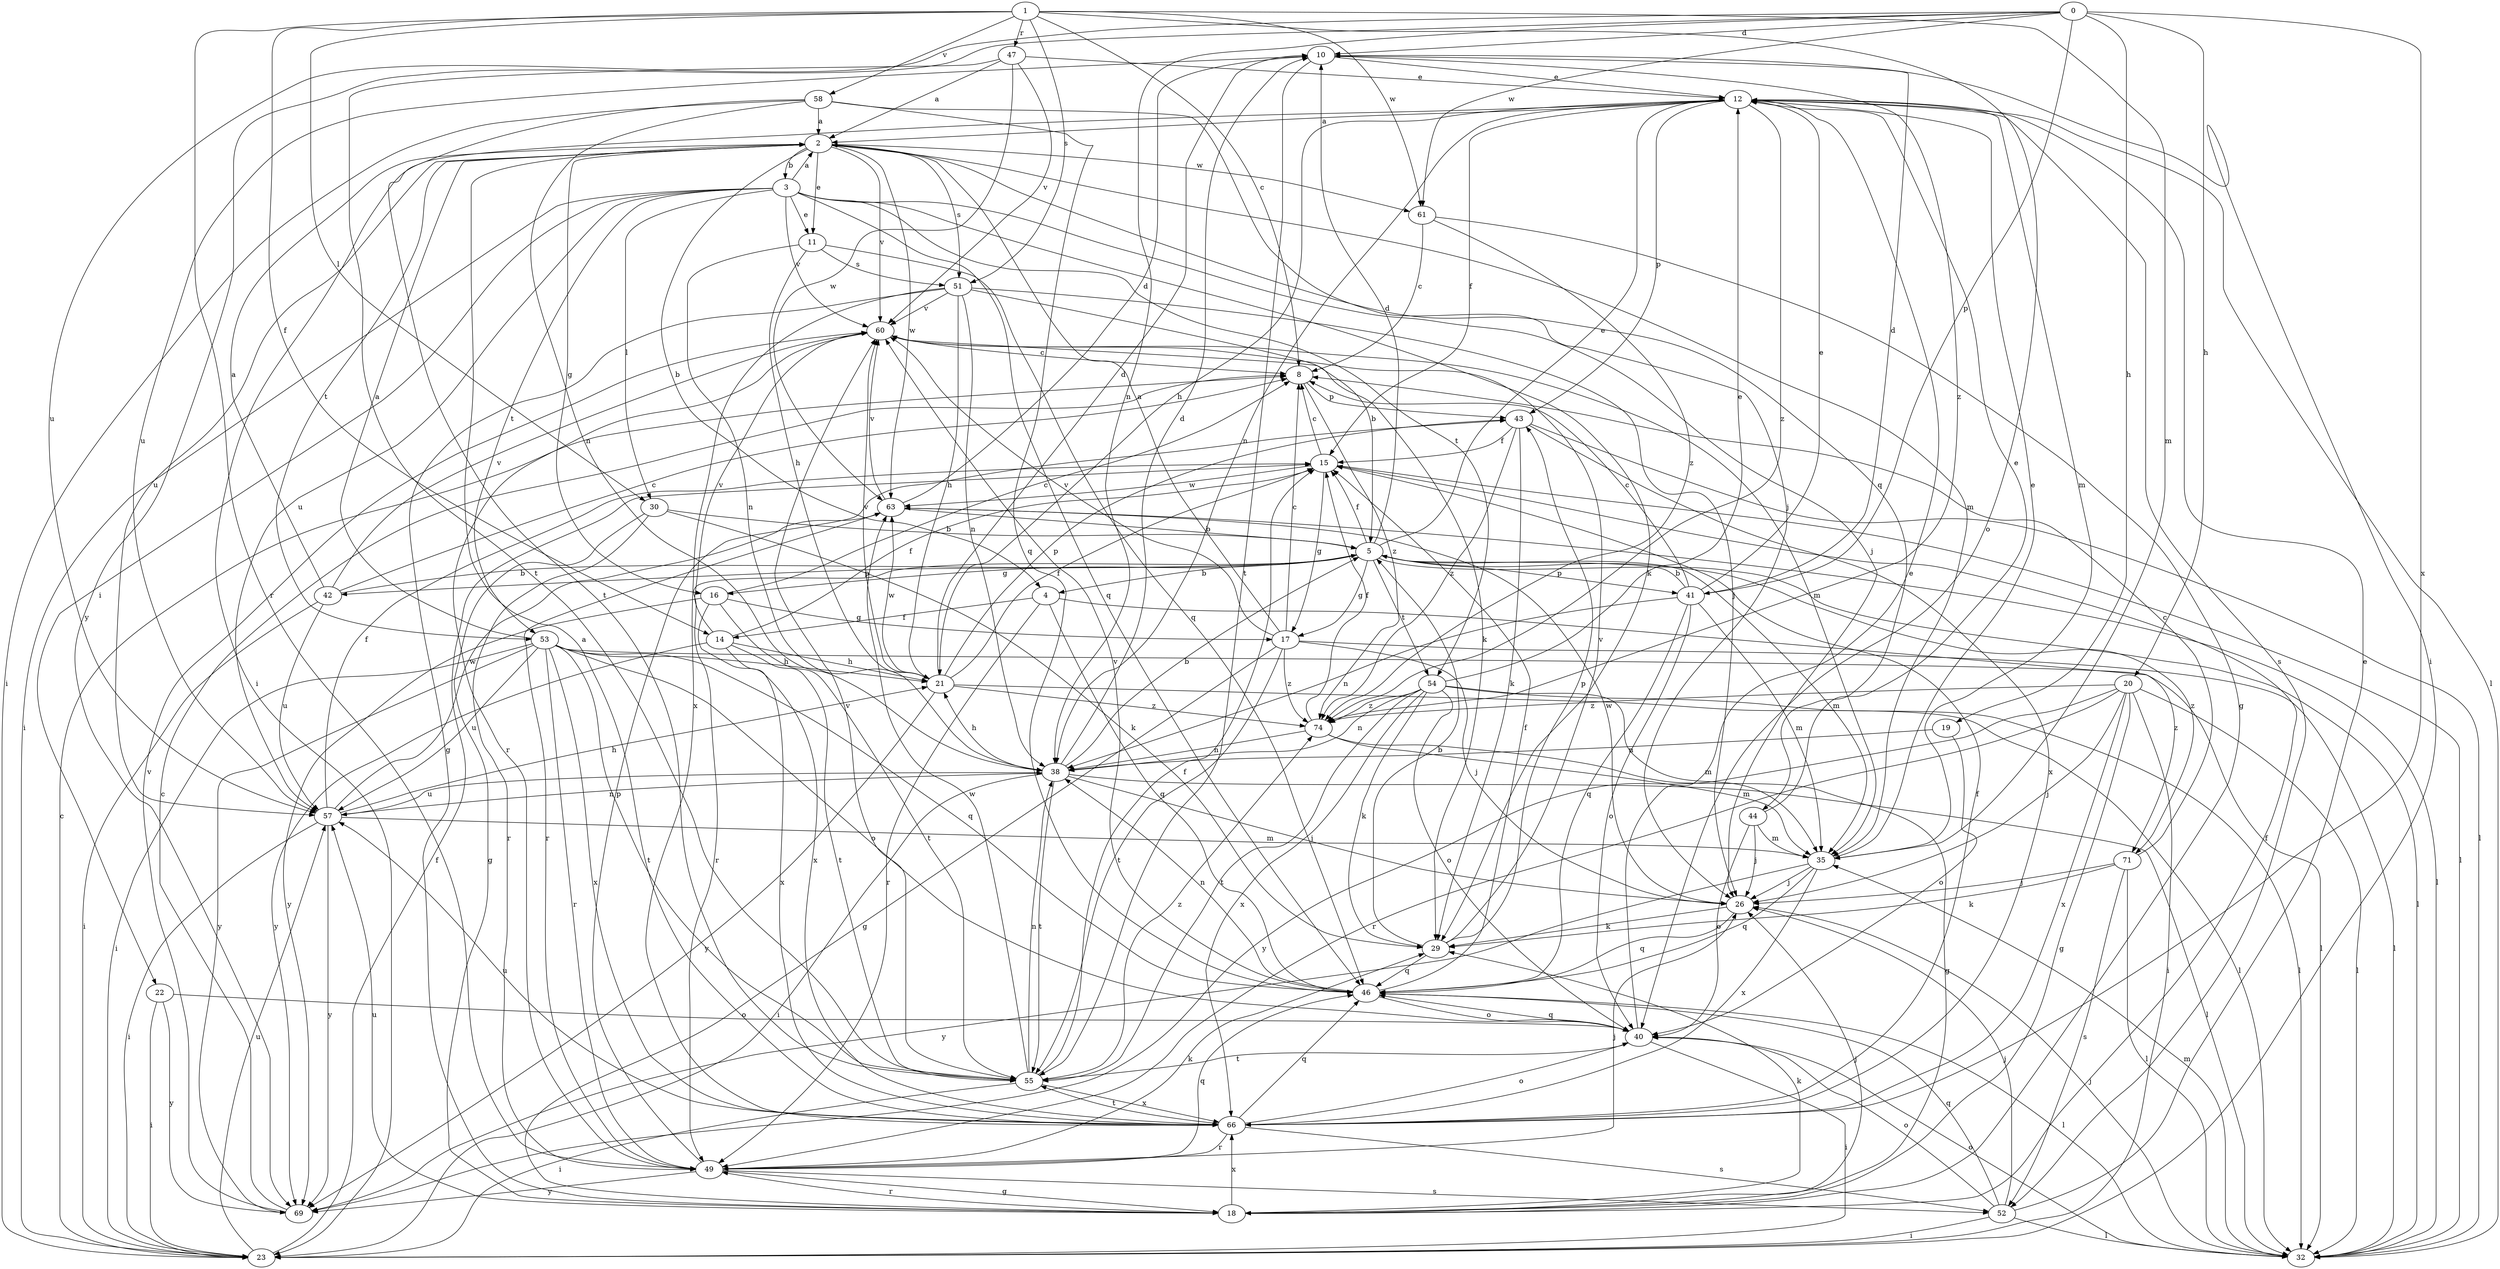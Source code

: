 strict digraph  {
0;
1;
2;
3;
4;
5;
8;
10;
11;
12;
14;
15;
16;
17;
18;
19;
20;
21;
22;
23;
26;
29;
30;
32;
35;
38;
40;
41;
42;
43;
44;
46;
47;
49;
51;
52;
53;
54;
55;
57;
58;
60;
61;
63;
66;
69;
71;
74;
0 -> 10  [label=d];
0 -> 19  [label=h];
0 -> 20  [label=h];
0 -> 38  [label=n];
0 -> 41  [label=p];
0 -> 57  [label=u];
0 -> 61  [label=w];
0 -> 66  [label=x];
0 -> 69  [label=y];
1 -> 8  [label=c];
1 -> 14  [label=f];
1 -> 30  [label=l];
1 -> 35  [label=m];
1 -> 40  [label=o];
1 -> 47  [label=r];
1 -> 49  [label=r];
1 -> 51  [label=s];
1 -> 58  [label=v];
1 -> 61  [label=w];
2 -> 3  [label=b];
2 -> 4  [label=b];
2 -> 11  [label=e];
2 -> 16  [label=g];
2 -> 35  [label=m];
2 -> 44  [label=q];
2 -> 51  [label=s];
2 -> 53  [label=t];
2 -> 57  [label=u];
2 -> 60  [label=v];
2 -> 61  [label=w];
2 -> 63  [label=w];
3 -> 2  [label=a];
3 -> 11  [label=e];
3 -> 22  [label=i];
3 -> 23  [label=i];
3 -> 26  [label=j];
3 -> 29  [label=k];
3 -> 30  [label=l];
3 -> 46  [label=q];
3 -> 53  [label=t];
3 -> 54  [label=t];
3 -> 57  [label=u];
3 -> 60  [label=v];
4 -> 14  [label=f];
4 -> 46  [label=q];
4 -> 49  [label=r];
4 -> 71  [label=z];
5 -> 4  [label=b];
5 -> 10  [label=d];
5 -> 12  [label=e];
5 -> 15  [label=f];
5 -> 16  [label=g];
5 -> 17  [label=g];
5 -> 32  [label=l];
5 -> 35  [label=m];
5 -> 41  [label=p];
5 -> 42  [label=p];
5 -> 49  [label=r];
5 -> 54  [label=t];
5 -> 71  [label=z];
8 -> 43  [label=p];
8 -> 74  [label=z];
10 -> 12  [label=e];
10 -> 23  [label=i];
10 -> 55  [label=t];
10 -> 57  [label=u];
10 -> 74  [label=z];
11 -> 21  [label=h];
11 -> 38  [label=n];
11 -> 46  [label=q];
11 -> 51  [label=s];
12 -> 2  [label=a];
12 -> 15  [label=f];
12 -> 21  [label=h];
12 -> 23  [label=i];
12 -> 32  [label=l];
12 -> 35  [label=m];
12 -> 38  [label=n];
12 -> 43  [label=p];
12 -> 52  [label=s];
12 -> 74  [label=z];
14 -> 15  [label=f];
14 -> 21  [label=h];
14 -> 55  [label=t];
14 -> 60  [label=v];
14 -> 66  [label=x];
14 -> 69  [label=y];
15 -> 8  [label=c];
15 -> 17  [label=g];
15 -> 32  [label=l];
15 -> 63  [label=w];
16 -> 8  [label=c];
16 -> 17  [label=g];
16 -> 55  [label=t];
16 -> 66  [label=x];
16 -> 69  [label=y];
17 -> 2  [label=a];
17 -> 8  [label=c];
17 -> 18  [label=g];
17 -> 26  [label=j];
17 -> 32  [label=l];
17 -> 55  [label=t];
17 -> 60  [label=v];
17 -> 74  [label=z];
18 -> 15  [label=f];
18 -> 26  [label=j];
18 -> 29  [label=k];
18 -> 49  [label=r];
18 -> 57  [label=u];
18 -> 66  [label=x];
19 -> 38  [label=n];
19 -> 40  [label=o];
20 -> 18  [label=g];
20 -> 23  [label=i];
20 -> 26  [label=j];
20 -> 32  [label=l];
20 -> 49  [label=r];
20 -> 66  [label=x];
20 -> 69  [label=y];
20 -> 74  [label=z];
21 -> 10  [label=d];
21 -> 15  [label=f];
21 -> 32  [label=l];
21 -> 43  [label=p];
21 -> 60  [label=v];
21 -> 63  [label=w];
21 -> 69  [label=y];
21 -> 74  [label=z];
22 -> 23  [label=i];
22 -> 40  [label=o];
22 -> 69  [label=y];
23 -> 8  [label=c];
23 -> 15  [label=f];
23 -> 57  [label=u];
26 -> 29  [label=k];
26 -> 46  [label=q];
26 -> 63  [label=w];
29 -> 5  [label=b];
29 -> 43  [label=p];
29 -> 46  [label=q];
29 -> 60  [label=v];
30 -> 5  [label=b];
30 -> 18  [label=g];
30 -> 29  [label=k];
30 -> 49  [label=r];
32 -> 26  [label=j];
32 -> 35  [label=m];
32 -> 40  [label=o];
35 -> 12  [label=e];
35 -> 26  [label=j];
35 -> 46  [label=q];
35 -> 66  [label=x];
35 -> 69  [label=y];
38 -> 5  [label=b];
38 -> 10  [label=d];
38 -> 21  [label=h];
38 -> 23  [label=i];
38 -> 26  [label=j];
38 -> 32  [label=l];
38 -> 55  [label=t];
38 -> 57  [label=u];
40 -> 12  [label=e];
40 -> 23  [label=i];
40 -> 46  [label=q];
40 -> 55  [label=t];
41 -> 5  [label=b];
41 -> 8  [label=c];
41 -> 10  [label=d];
41 -> 12  [label=e];
41 -> 35  [label=m];
41 -> 38  [label=n];
41 -> 40  [label=o];
41 -> 46  [label=q];
42 -> 2  [label=a];
42 -> 5  [label=b];
42 -> 8  [label=c];
42 -> 23  [label=i];
42 -> 57  [label=u];
42 -> 60  [label=v];
43 -> 15  [label=f];
43 -> 29  [label=k];
43 -> 32  [label=l];
43 -> 66  [label=x];
43 -> 74  [label=z];
44 -> 12  [label=e];
44 -> 26  [label=j];
44 -> 35  [label=m];
44 -> 40  [label=o];
46 -> 15  [label=f];
46 -> 32  [label=l];
46 -> 38  [label=n];
46 -> 40  [label=o];
46 -> 60  [label=v];
47 -> 2  [label=a];
47 -> 12  [label=e];
47 -> 55  [label=t];
47 -> 60  [label=v];
47 -> 63  [label=w];
49 -> 18  [label=g];
49 -> 26  [label=j];
49 -> 29  [label=k];
49 -> 43  [label=p];
49 -> 46  [label=q];
49 -> 52  [label=s];
49 -> 69  [label=y];
51 -> 5  [label=b];
51 -> 18  [label=g];
51 -> 21  [label=h];
51 -> 26  [label=j];
51 -> 38  [label=n];
51 -> 60  [label=v];
51 -> 66  [label=x];
52 -> 12  [label=e];
52 -> 23  [label=i];
52 -> 26  [label=j];
52 -> 32  [label=l];
52 -> 40  [label=o];
52 -> 46  [label=q];
53 -> 2  [label=a];
53 -> 21  [label=h];
53 -> 23  [label=i];
53 -> 32  [label=l];
53 -> 40  [label=o];
53 -> 46  [label=q];
53 -> 49  [label=r];
53 -> 55  [label=t];
53 -> 57  [label=u];
53 -> 66  [label=x];
53 -> 69  [label=y];
54 -> 12  [label=e];
54 -> 29  [label=k];
54 -> 32  [label=l];
54 -> 35  [label=m];
54 -> 38  [label=n];
54 -> 40  [label=o];
54 -> 55  [label=t];
54 -> 66  [label=x];
54 -> 74  [label=z];
55 -> 15  [label=f];
55 -> 23  [label=i];
55 -> 38  [label=n];
55 -> 60  [label=v];
55 -> 63  [label=w];
55 -> 66  [label=x];
55 -> 74  [label=z];
57 -> 15  [label=f];
57 -> 21  [label=h];
57 -> 23  [label=i];
57 -> 35  [label=m];
57 -> 38  [label=n];
57 -> 63  [label=w];
57 -> 69  [label=y];
58 -> 2  [label=a];
58 -> 23  [label=i];
58 -> 26  [label=j];
58 -> 38  [label=n];
58 -> 46  [label=q];
58 -> 55  [label=t];
60 -> 8  [label=c];
60 -> 29  [label=k];
60 -> 35  [label=m];
60 -> 49  [label=r];
61 -> 8  [label=c];
61 -> 18  [label=g];
61 -> 74  [label=z];
63 -> 5  [label=b];
63 -> 10  [label=d];
63 -> 32  [label=l];
63 -> 49  [label=r];
63 -> 60  [label=v];
66 -> 2  [label=a];
66 -> 15  [label=f];
66 -> 40  [label=o];
66 -> 46  [label=q];
66 -> 49  [label=r];
66 -> 52  [label=s];
66 -> 55  [label=t];
66 -> 57  [label=u];
69 -> 8  [label=c];
69 -> 60  [label=v];
71 -> 8  [label=c];
71 -> 26  [label=j];
71 -> 29  [label=k];
71 -> 32  [label=l];
71 -> 52  [label=s];
74 -> 15  [label=f];
74 -> 18  [label=g];
74 -> 35  [label=m];
74 -> 38  [label=n];
}
